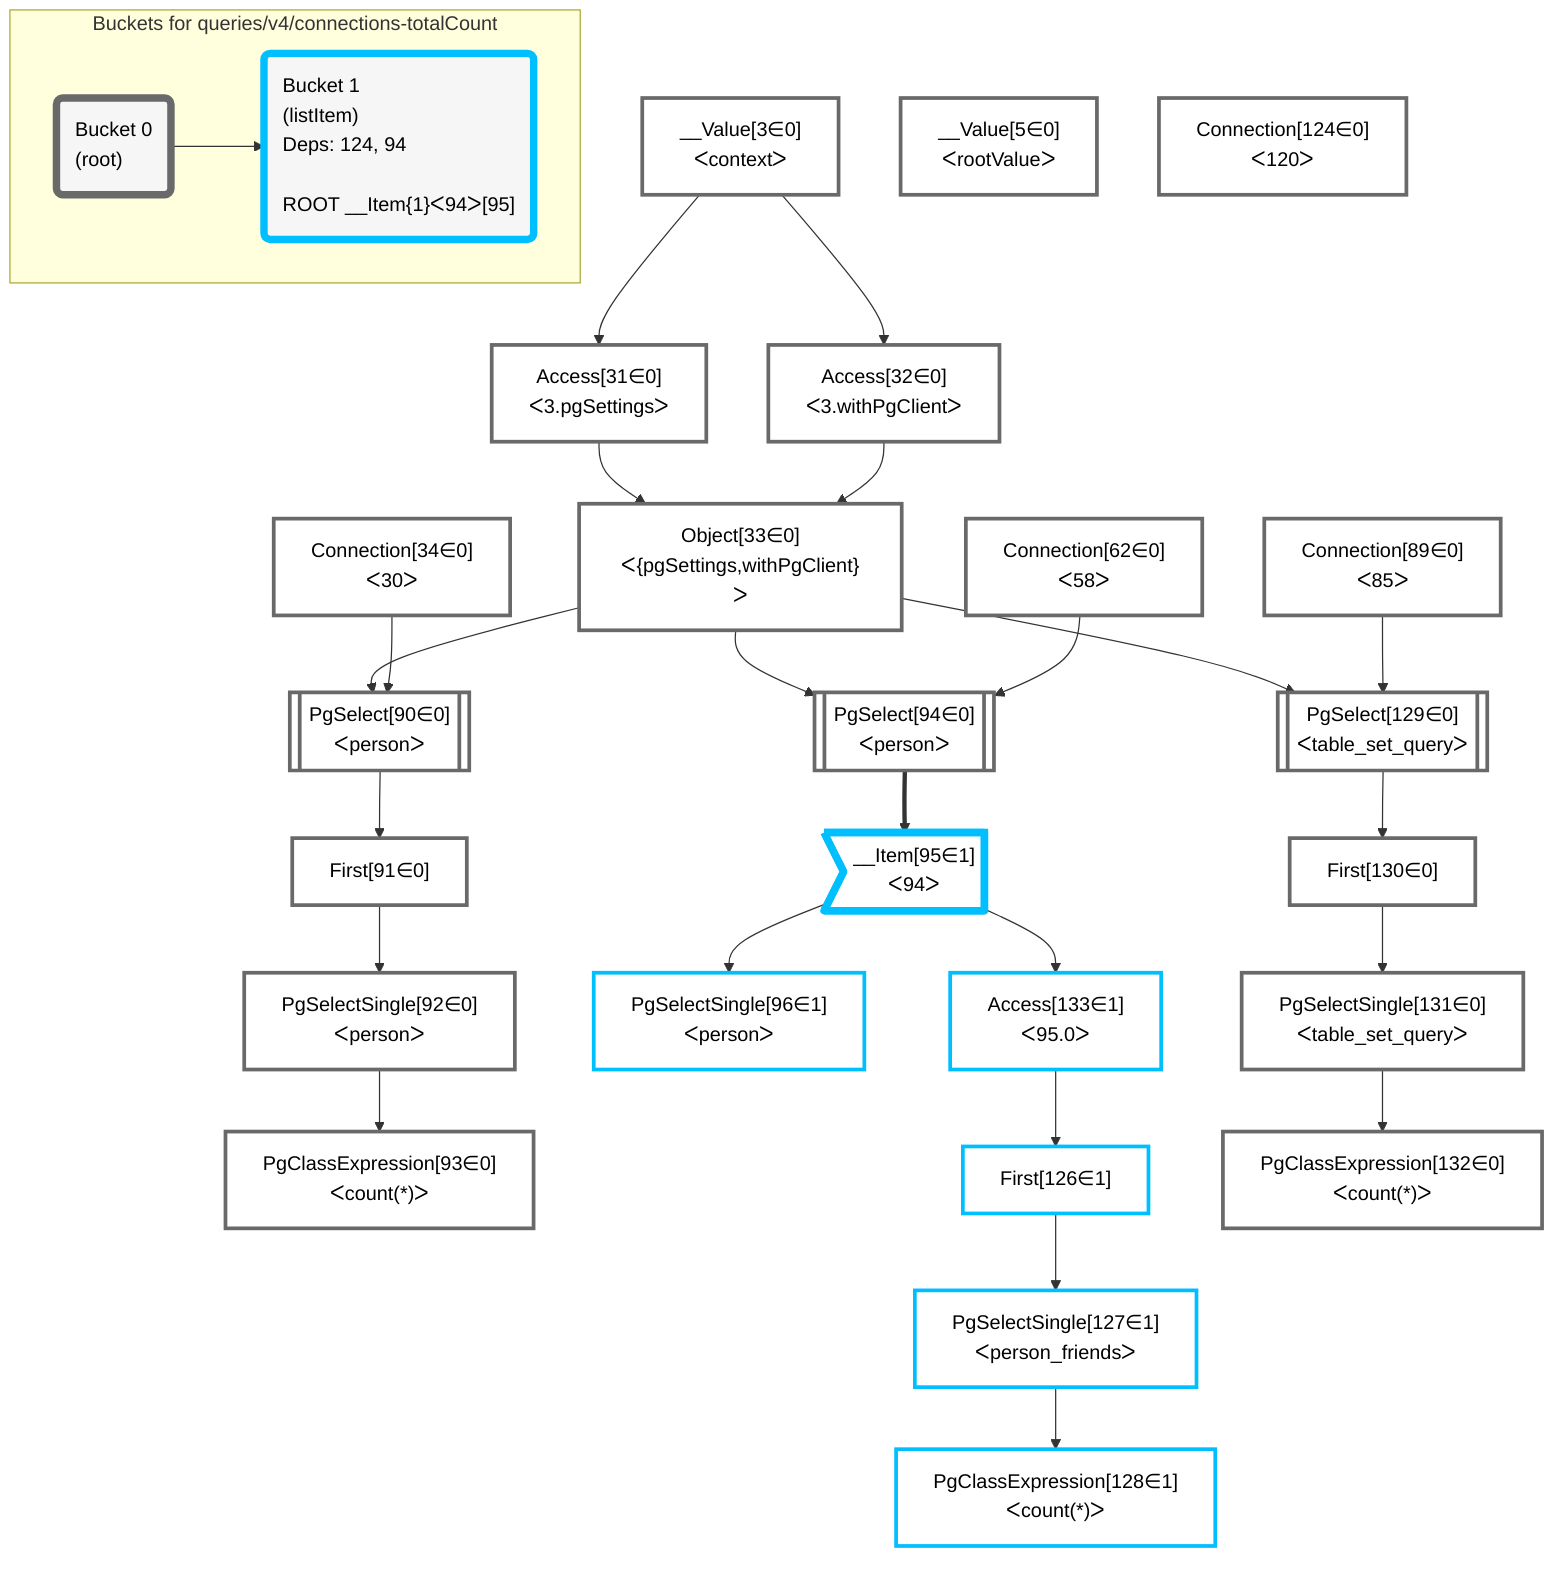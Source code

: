 graph TD
    classDef path fill:#eee,stroke:#000,color:#000
    classDef plan fill:#fff,stroke-width:3px,color:#000
    classDef itemplan fill:#fff,stroke-width:6px,color:#000
    classDef sideeffectplan fill:#f00,stroke-width:6px,color:#000
    classDef bucket fill:#f6f6f6,color:#000,stroke-width:6px,text-align:left


    %% define steps
    __Value3["__Value[3∈0]<br />ᐸcontextᐳ"]:::plan
    __Value5["__Value[5∈0]<br />ᐸrootValueᐳ"]:::plan
    Access31["Access[31∈0]<br />ᐸ3.pgSettingsᐳ"]:::plan
    Access32["Access[32∈0]<br />ᐸ3.withPgClientᐳ"]:::plan
    Object33["Object[33∈0]<br />ᐸ{pgSettings,withPgClient}ᐳ"]:::plan
    Connection34["Connection[34∈0]<br />ᐸ30ᐳ"]:::plan
    Connection62["Connection[62∈0]<br />ᐸ58ᐳ"]:::plan
    Connection89["Connection[89∈0]<br />ᐸ85ᐳ"]:::plan
    PgSelect90[["PgSelect[90∈0]<br />ᐸpersonᐳ"]]:::plan
    First91["First[91∈0]"]:::plan
    PgSelectSingle92["PgSelectSingle[92∈0]<br />ᐸpersonᐳ"]:::plan
    PgClassExpression93["PgClassExpression[93∈0]<br />ᐸcount(*)ᐳ"]:::plan
    PgSelect94[["PgSelect[94∈0]<br />ᐸpersonᐳ"]]:::plan
    __Item95>"__Item[95∈1]<br />ᐸ94ᐳ"]:::itemplan
    PgSelectSingle96["PgSelectSingle[96∈1]<br />ᐸpersonᐳ"]:::plan
    Connection124["Connection[124∈0]<br />ᐸ120ᐳ"]:::plan
    Access133["Access[133∈1]<br />ᐸ95.0ᐳ"]:::plan
    First126["First[126∈1]"]:::plan
    PgSelectSingle127["PgSelectSingle[127∈1]<br />ᐸperson_friendsᐳ"]:::plan
    PgClassExpression128["PgClassExpression[128∈1]<br />ᐸcount(*)ᐳ"]:::plan
    PgSelect129[["PgSelect[129∈0]<br />ᐸtable_set_queryᐳ"]]:::plan
    First130["First[130∈0]"]:::plan
    PgSelectSingle131["PgSelectSingle[131∈0]<br />ᐸtable_set_queryᐳ"]:::plan
    PgClassExpression132["PgClassExpression[132∈0]<br />ᐸcount(*)ᐳ"]:::plan

    %% plan dependencies
    __Value3 --> Access31
    __Value3 --> Access32
    Access31 & Access32 --> Object33
    Object33 & Connection34 --> PgSelect90
    PgSelect90 --> First91
    First91 --> PgSelectSingle92
    PgSelectSingle92 --> PgClassExpression93
    Object33 & Connection62 --> PgSelect94
    PgSelect94 ==> __Item95
    __Item95 --> PgSelectSingle96
    __Item95 --> Access133
    Access133 --> First126
    First126 --> PgSelectSingle127
    PgSelectSingle127 --> PgClassExpression128
    Object33 & Connection89 --> PgSelect129
    PgSelect129 --> First130
    First130 --> PgSelectSingle131
    PgSelectSingle131 --> PgClassExpression132

    %% plan-to-path relationships

    subgraph "Buckets for queries/v4/connections-totalCount"
    Bucket0("Bucket 0<br />(root)"):::bucket
    classDef bucket0 stroke:#696969
    class Bucket0,__Value3,__Value5,Access31,Access32,Object33,Connection34,Connection62,Connection89,PgSelect90,First91,PgSelectSingle92,PgClassExpression93,PgSelect94,Connection124,PgSelect129,First130,PgSelectSingle131,PgClassExpression132 bucket0
    Bucket1("Bucket 1<br />(listItem)<br />Deps: 124, 94<br /><br />ROOT __Item{1}ᐸ94ᐳ[95]"):::bucket
    classDef bucket1 stroke:#00bfff
    class Bucket1,__Item95,PgSelectSingle96,First126,PgSelectSingle127,PgClassExpression128,Access133 bucket1
    Bucket0 --> Bucket1
    end